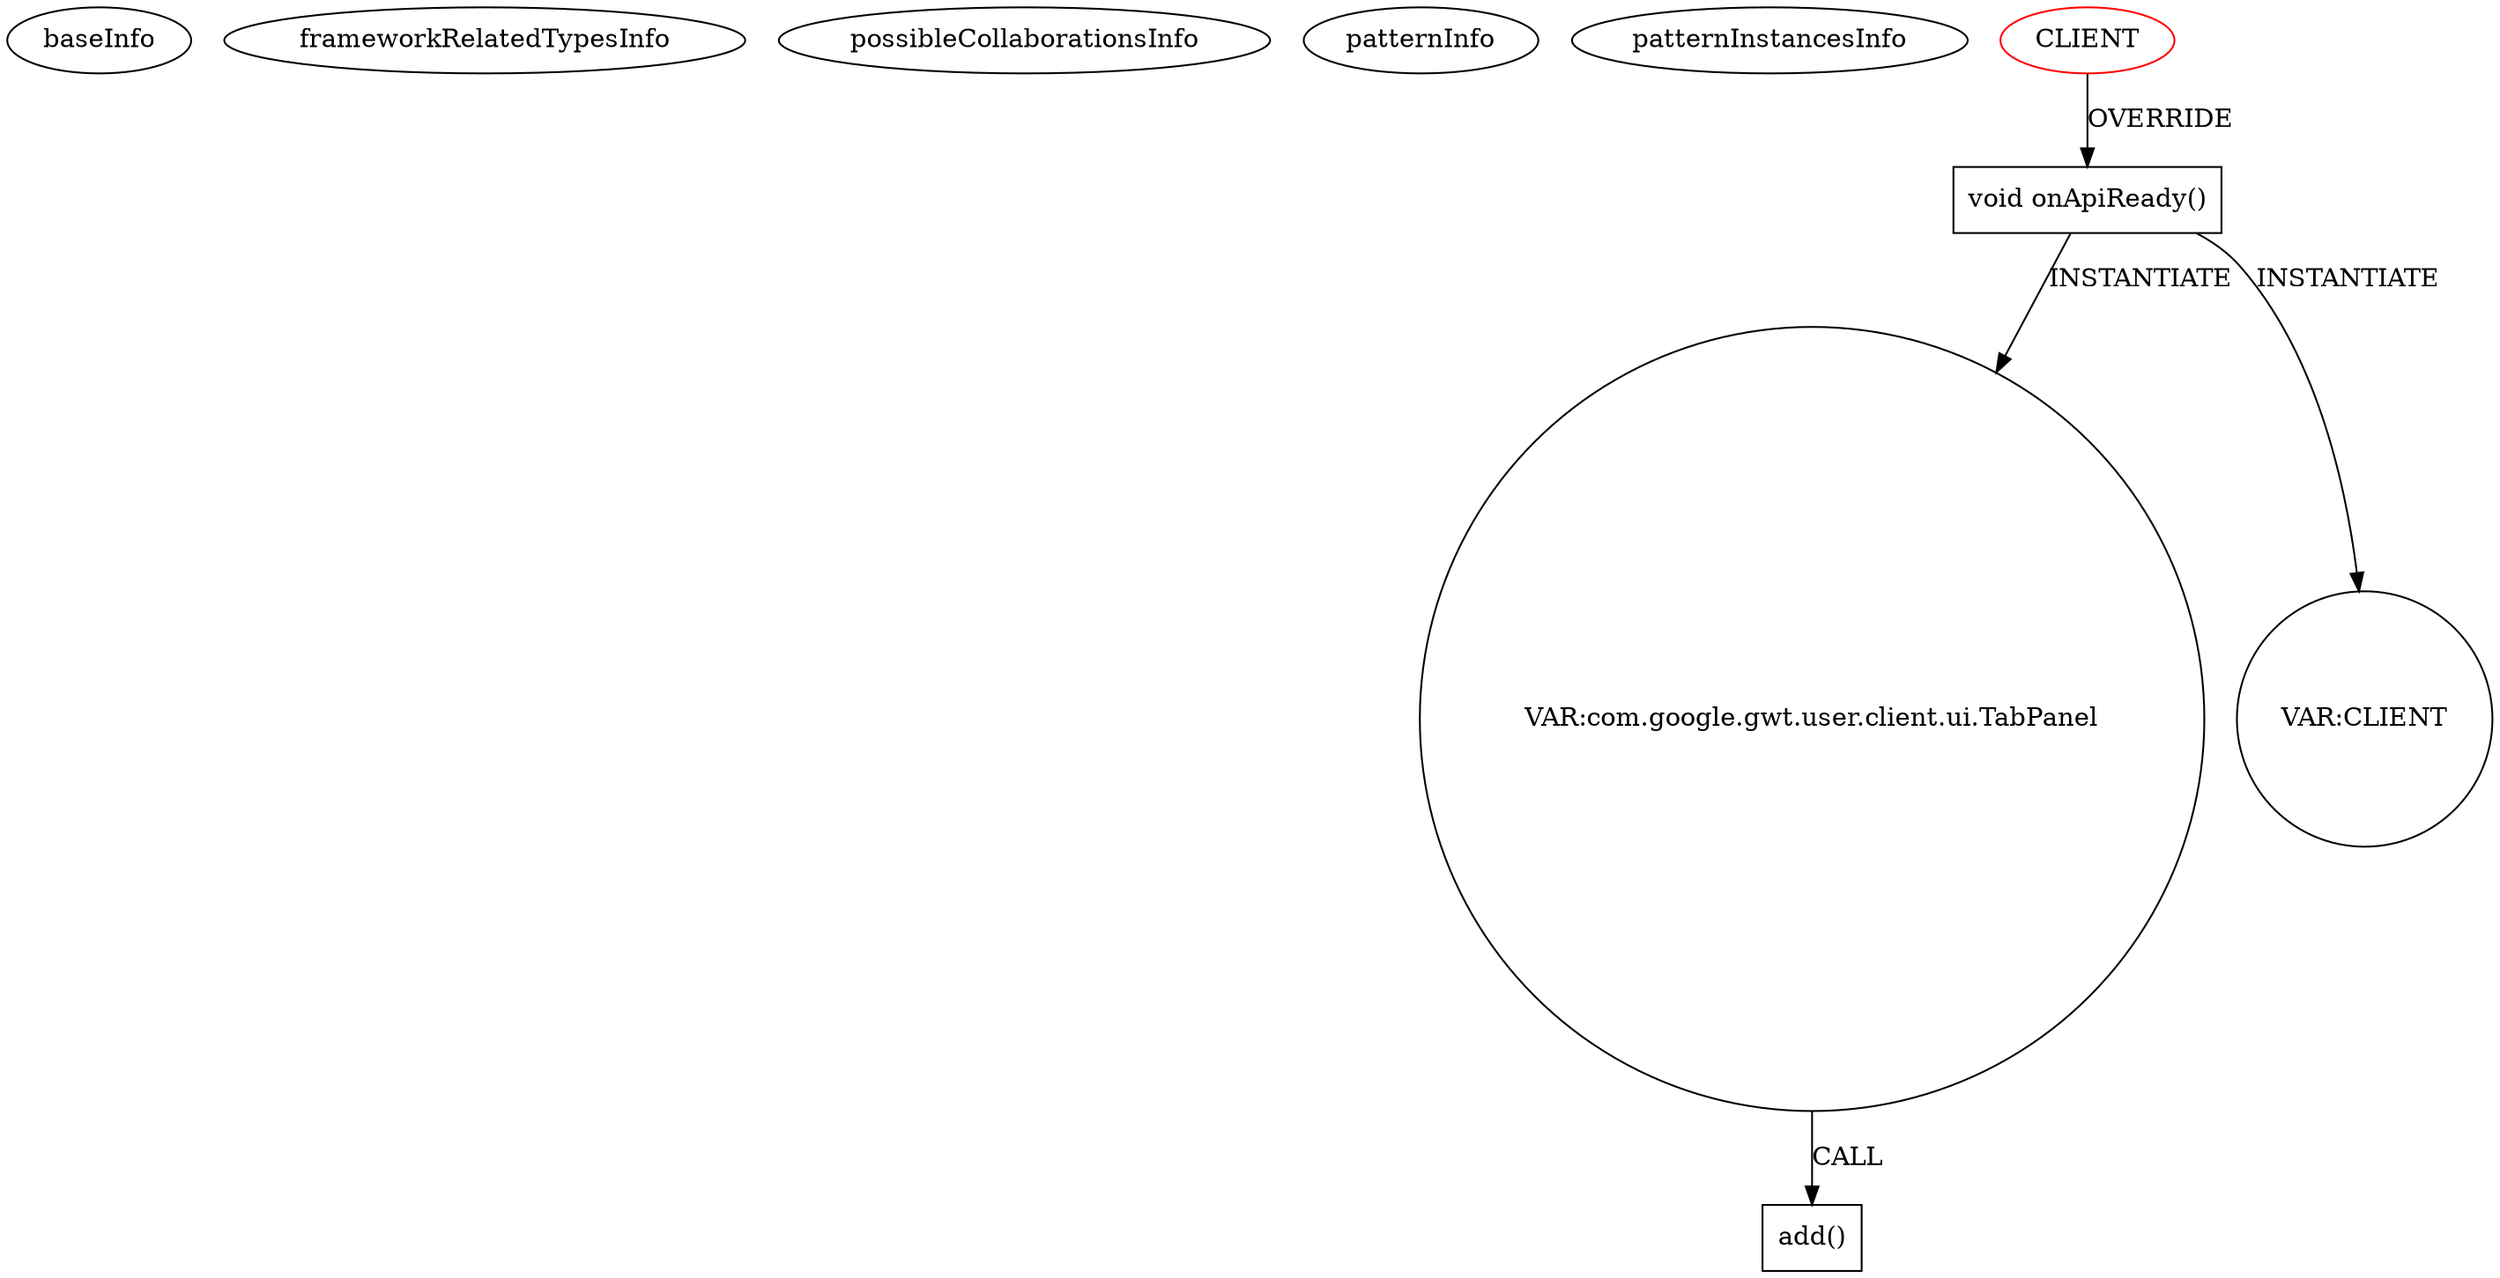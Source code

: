 digraph {
baseInfo[graphId=1789,category="pattern",isAnonymous=false,possibleRelation=false]
frameworkRelatedTypesInfo[]
possibleCollaborationsInfo[]
patternInfo[frequency=2.0,patternRootClient=0]
patternInstancesInfo[0="akjava-GWT-Hangouts~/akjava-GWT-Hangouts/GWT-Hangouts-master/apps/easyoverlay/src/com/akjava/gwt/hangout/easyoverlay/client/EasyOverlay.java~EasyOverlay~492",1="akjava-GWT-Hangouts~/akjava-GWT-Hangouts/GWT-Hangouts-master/apps/hangout-test/src/com/akjava/gwt/hangout/test2/client/Test2.java~Test2~529"]
2[label="void onApiReady()",vertexType="OVERRIDING_METHOD_DECLARATION",isFrameworkType=false,shape=box]
0[label="CLIENT",vertexType="ROOT_CLIENT_CLASS_DECLARATION",isFrameworkType=false,color=red]
4[label="VAR:com.google.gwt.user.client.ui.TabPanel",vertexType="VARIABLE_EXPRESION",isFrameworkType=false,shape=circle]
41[label="VAR:CLIENT",vertexType="VARIABLE_EXPRESION",isFrameworkType=false,shape=circle]
33[label="add()",vertexType="INSIDE_CALL",isFrameworkType=false,shape=box]
2->41[label="INSTANTIATE"]
4->33[label="CALL"]
0->2[label="OVERRIDE"]
2->4[label="INSTANTIATE"]
}
